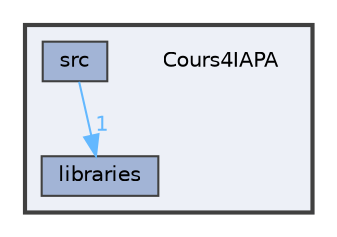 digraph "C:/Users/k.yang/Documents/Cours4IAPA/Cours4IAPA"
{
 // LATEX_PDF_SIZE
  bgcolor="transparent";
  edge [fontname=Helvetica,fontsize=10,labelfontname=Helvetica,labelfontsize=10];
  node [fontname=Helvetica,fontsize=10,shape=box,height=0.2,width=0.4];
  compound=true
  subgraph clusterdir_e899d546ff3d215f0f2b4f093de1626d {
    graph [ bgcolor="#edf0f7", pencolor="grey25", label="", fontname=Helvetica,fontsize=10 style="filled,bold", URL="dir_e899d546ff3d215f0f2b4f093de1626d.html",tooltip=""]
    dir_e899d546ff3d215f0f2b4f093de1626d [shape=plaintext, label="Cours4IAPA"];
  dir_119f9a01e6b347c261e407da85fa5737 [label="libraries", fillcolor="#a2b4d6", color="grey25", style="filled", URL="dir_119f9a01e6b347c261e407da85fa5737.html",tooltip=""];
  dir_6a0c86f2cbe7c6b29855c857c866c7be [label="src", fillcolor="#a2b4d6", color="grey25", style="filled", URL="dir_6a0c86f2cbe7c6b29855c857c866c7be.html",tooltip=""];
  }
  dir_6a0c86f2cbe7c6b29855c857c866c7be->dir_119f9a01e6b347c261e407da85fa5737 [headlabel="1", labeldistance=1.5 headhref="dir_000004_000002.html" href="dir_000004_000002.html" color="steelblue1" fontcolor="steelblue1"];
}
